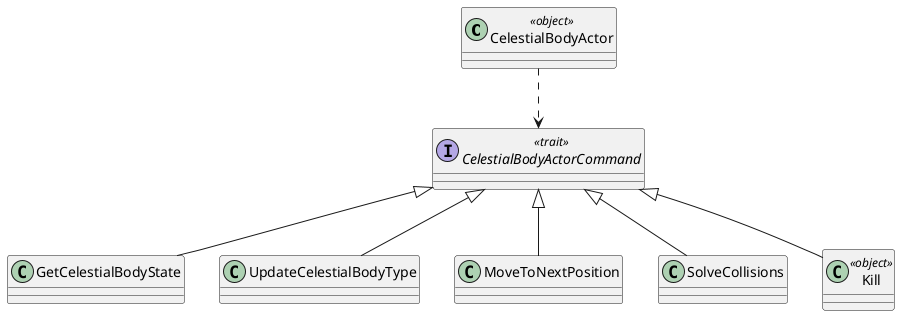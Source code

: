 @startuml

class CelestialBodyActor << object >>
interface CelestialBodyActorCommand << trait >>
class GetCelestialBodyState extends CelestialBodyActorCommand
class UpdateCelestialBodyType extends CelestialBodyActorCommand
class MoveToNextPosition extends CelestialBodyActorCommand
class SolveCollisions extends CelestialBodyActorCommand
class Kill << object >> extends CelestialBodyActorCommand

CelestialBodyActor ..> CelestialBodyActorCommand

@enduml